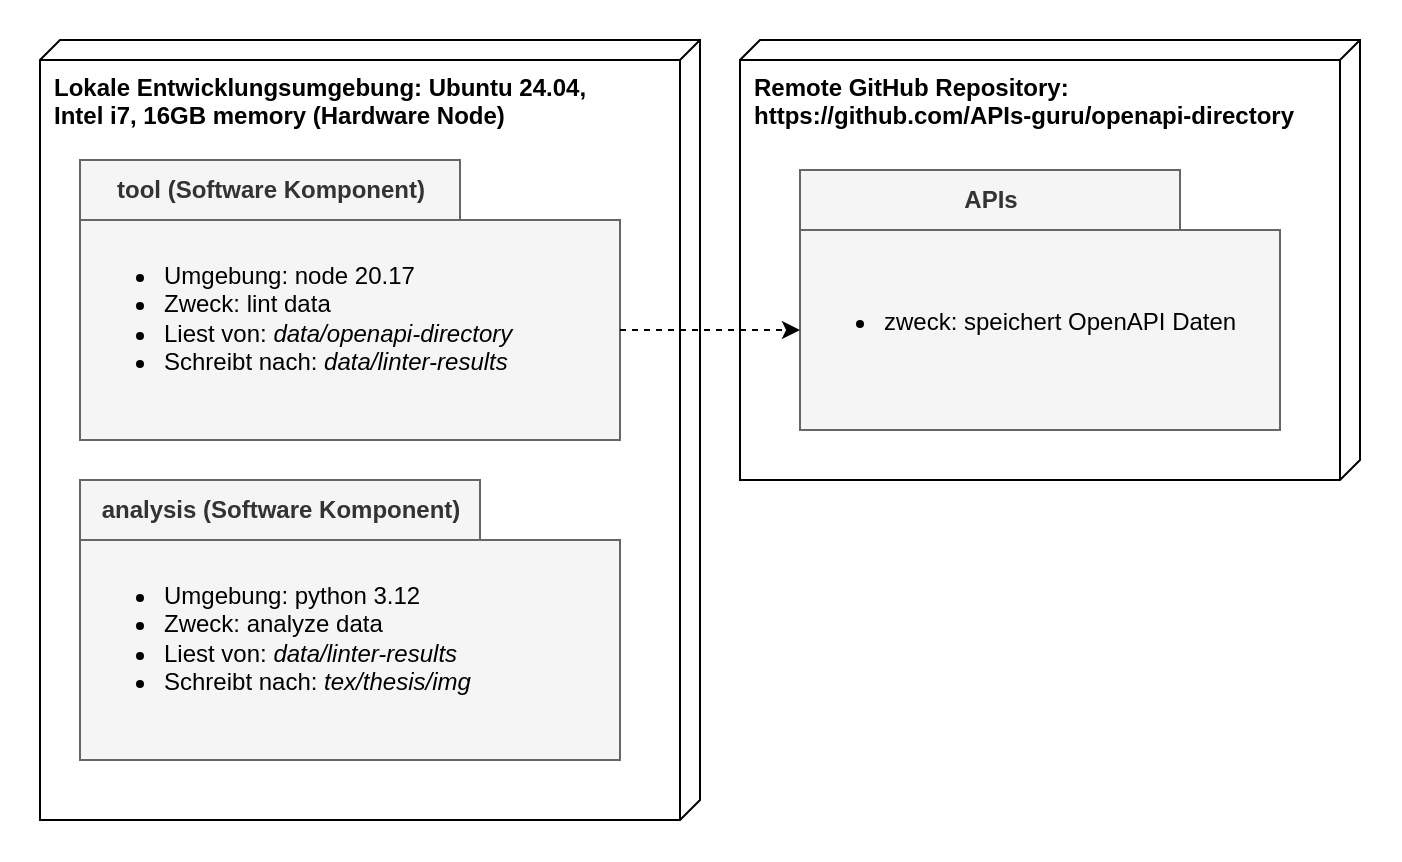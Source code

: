<mxfile>
    <diagram id="eEBw4gRtr2ro-RiO-oLE" name="Page-1">
        <mxGraphModel dx="793" dy="680" grid="1" gridSize="10" guides="1" tooltips="1" connect="1" arrows="1" fold="1" page="1" pageScale="1" pageWidth="850" pageHeight="1100" math="0" shadow="0">
            <root>
                <mxCell id="0"/>
                <mxCell id="1" parent="0"/>
                <mxCell id="19" value="" style="rounded=0;whiteSpace=wrap;html=1;strokeWidth=0;strokeColor=none;" parent="1" vertex="1">
                    <mxGeometry x="110" y="190" width="700" height="430" as="geometry"/>
                </mxCell>
                <mxCell id="3" value="&lt;b&gt;Lokale Entwicklungsumgebung: Ubuntu 24.04,&amp;nbsp;&lt;br&gt;Intel i7, 16GB memory (Hardware Node)&lt;/b&gt;" style="verticalAlign=top;align=left;shape=cube;size=10;direction=south;fontStyle=0;html=1;boundedLbl=1;spacingLeft=5;" parent="1" vertex="1">
                    <mxGeometry x="130" y="210" width="330" height="390" as="geometry"/>
                </mxCell>
                <mxCell id="4" value="tool (Software Komponent)" style="shape=folder;fontStyle=1;tabWidth=190;tabHeight=30;tabPosition=left;html=1;boundedLbl=1;labelInHeader=1;container=1;collapsible=0;fillColor=#f5f5f5;fontColor=#333333;strokeColor=#666666;" parent="1" vertex="1">
                    <mxGeometry x="150" y="270" width="270" height="140" as="geometry"/>
                </mxCell>
                <mxCell id="5" value="&lt;ul&gt;&lt;li&gt;Umgebung: node 20.17&lt;/li&gt;&lt;li&gt;Zweck: lint data&lt;i&gt;&lt;br&gt;&lt;/i&gt;&lt;/li&gt;&lt;li&gt;Liest von:&amp;nbsp;&lt;i&gt;data/openapi-directory&lt;/i&gt;&lt;/li&gt;&lt;li&gt;Schreibt nach:&amp;nbsp;&lt;i&gt;data/linter-results&lt;/i&gt;&lt;/li&gt;&lt;/ul&gt;" style="html=1;strokeColor=none;resizeWidth=1;resizeHeight=1;fillColor=none;part=1;connectable=0;allowArrows=0;deletable=0;align=left;" parent="4" vertex="1">
                    <mxGeometry width="270" height="98" relative="1" as="geometry">
                        <mxPoint y="30" as="offset"/>
                    </mxGeometry>
                </mxCell>
                <mxCell id="8" value="analysis (Software Komponent)" style="shape=folder;fontStyle=1;tabWidth=200;tabHeight=30;tabPosition=left;html=1;boundedLbl=1;labelInHeader=1;container=1;collapsible=0;fillColor=#f5f5f5;fontColor=#333333;strokeColor=#666666;" parent="1" vertex="1">
                    <mxGeometry x="150" y="430" width="270" height="140" as="geometry"/>
                </mxCell>
                <mxCell id="9" value="&lt;ul&gt;&lt;li&gt;Umgebung: python 3.12&lt;/li&gt;&lt;li&gt;Zweck: analyze data&lt;/li&gt;&lt;li&gt;Liest von: &lt;i&gt;data/linter-results&lt;/i&gt;&lt;/li&gt;&lt;li&gt;Schreibt nach: &lt;i&gt;tex/thesis/img&lt;/i&gt;&lt;/li&gt;&lt;/ul&gt;" style="html=1;strokeColor=none;resizeWidth=1;resizeHeight=1;fillColor=none;part=1;connectable=0;allowArrows=0;deletable=0;align=left;" parent="8" vertex="1">
                    <mxGeometry width="270.0" height="98" relative="1" as="geometry">
                        <mxPoint y="30" as="offset"/>
                    </mxGeometry>
                </mxCell>
                <mxCell id="12" value="&lt;b&gt;Remote GitHub Repository:&amp;nbsp;&lt;br&gt;https://github.com/APIs-guru/openapi-directory&lt;/b&gt;" style="verticalAlign=top;align=left;shape=cube;size=10;direction=south;fontStyle=0;html=1;boundedLbl=1;spacingLeft=5;" parent="1" vertex="1">
                    <mxGeometry x="480" y="210" width="310" height="220" as="geometry"/>
                </mxCell>
                <mxCell id="13" value="APIs" style="shape=folder;fontStyle=1;tabWidth=190;tabHeight=30;tabPosition=left;html=1;boundedLbl=1;labelInHeader=1;container=1;collapsible=0;fillColor=#f5f5f5;fontColor=#333333;strokeColor=#666666;" parent="1" vertex="1">
                    <mxGeometry x="510" y="275" width="240" height="130" as="geometry"/>
                </mxCell>
                <mxCell id="14" value="&lt;ul&gt;&lt;li&gt;&lt;span style=&quot;background-color: initial;&quot;&gt;zweck: speichert OpenAPI Daten&lt;/span&gt;&lt;/li&gt;&lt;/ul&gt;" style="html=1;strokeColor=none;resizeWidth=1;resizeHeight=1;fillColor=none;part=1;connectable=0;allowArrows=0;deletable=0;align=left;" parent="13" vertex="1">
                    <mxGeometry width="240" height="91" relative="1" as="geometry">
                        <mxPoint y="30" as="offset"/>
                    </mxGeometry>
                </mxCell>
                <mxCell id="20" value="" style="endArrow=classic;html=1;exitX=0;exitY=0;exitDx=270;exitDy=85;exitPerimeter=0;entryX=0;entryY=0;entryDx=0;entryDy=80;entryPerimeter=0;dashed=1;" parent="1" source="4" target="13" edge="1">
                    <mxGeometry width="50" height="50" relative="1" as="geometry">
                        <mxPoint x="520" y="400" as="sourcePoint"/>
                        <mxPoint x="570" y="350" as="targetPoint"/>
                    </mxGeometry>
                </mxCell>
            </root>
        </mxGraphModel>
    </diagram>
</mxfile>